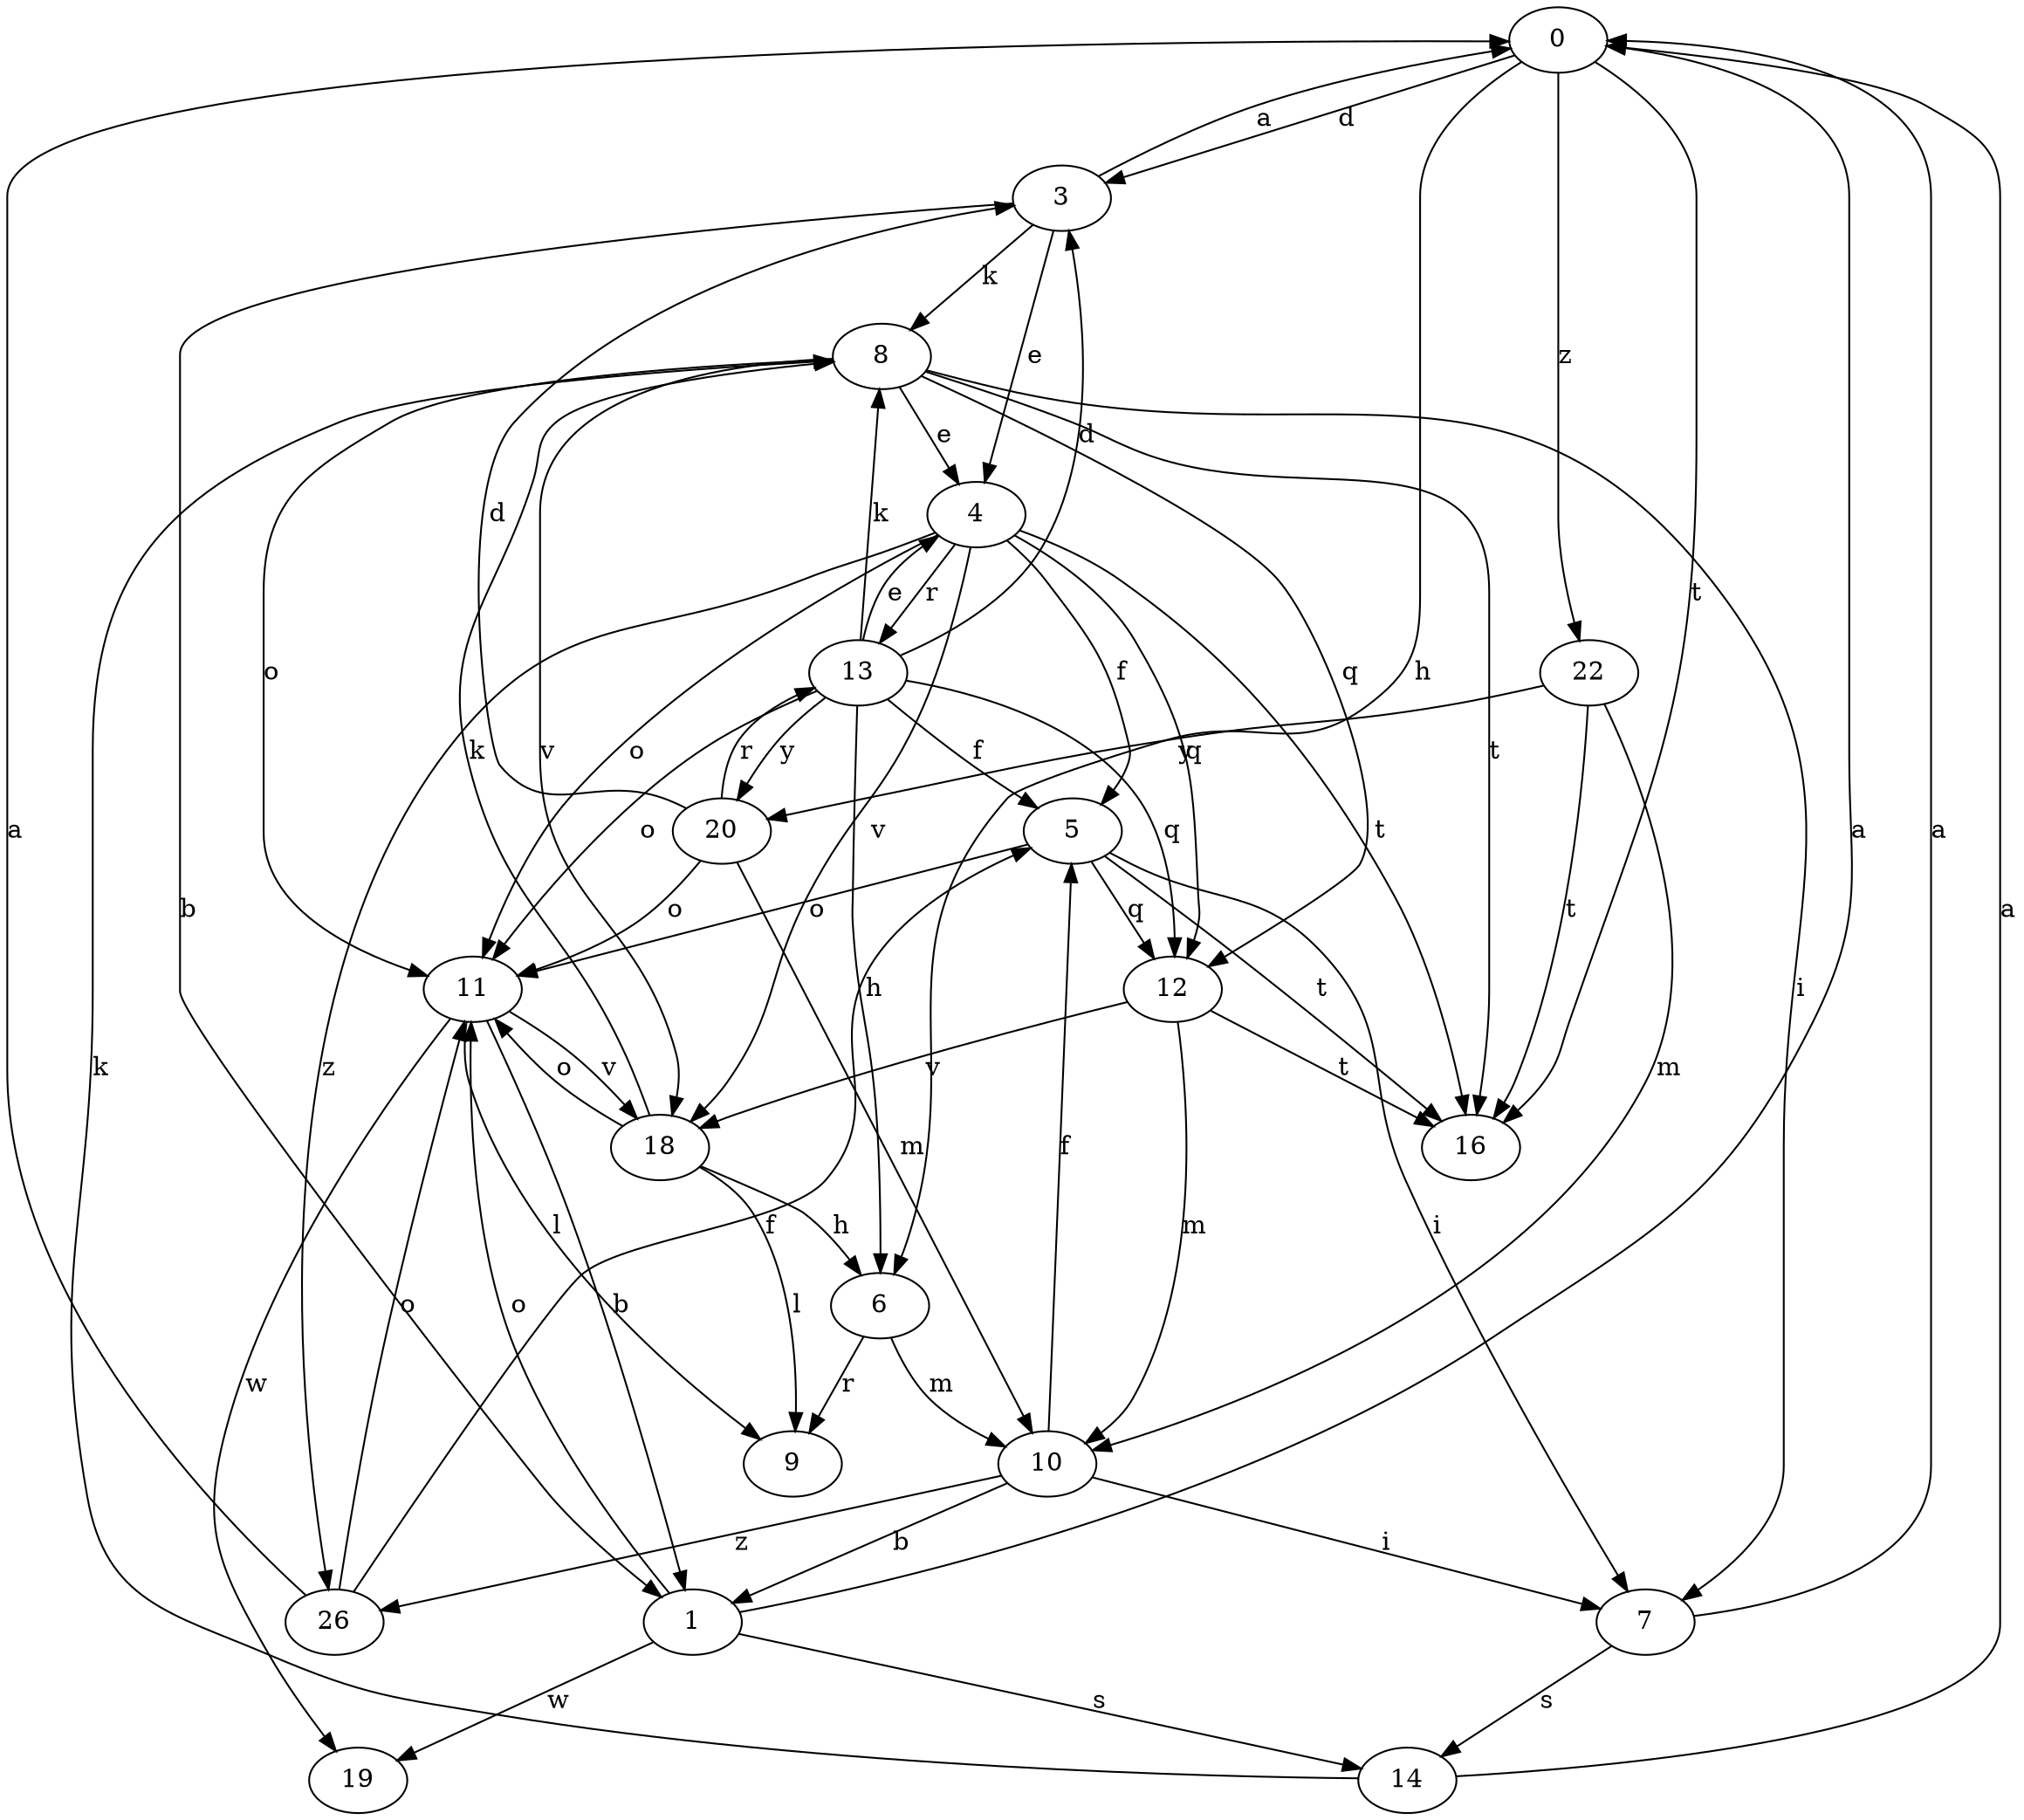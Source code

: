 strict digraph  {
0;
1;
3;
4;
5;
6;
7;
8;
9;
10;
11;
12;
13;
14;
16;
18;
19;
20;
22;
26;
0 -> 3  [label=d];
0 -> 6  [label=h];
0 -> 16  [label=t];
0 -> 22  [label=z];
1 -> 0  [label=a];
1 -> 11  [label=o];
1 -> 14  [label=s];
1 -> 19  [label=w];
3 -> 0  [label=a];
3 -> 1  [label=b];
3 -> 4  [label=e];
3 -> 8  [label=k];
4 -> 5  [label=f];
4 -> 11  [label=o];
4 -> 12  [label=q];
4 -> 13  [label=r];
4 -> 16  [label=t];
4 -> 18  [label=v];
4 -> 26  [label=z];
5 -> 7  [label=i];
5 -> 11  [label=o];
5 -> 12  [label=q];
5 -> 16  [label=t];
6 -> 9  [label=r];
6 -> 10  [label=m];
7 -> 0  [label=a];
7 -> 14  [label=s];
8 -> 4  [label=e];
8 -> 7  [label=i];
8 -> 11  [label=o];
8 -> 12  [label=q];
8 -> 16  [label=t];
8 -> 18  [label=v];
10 -> 1  [label=b];
10 -> 5  [label=f];
10 -> 7  [label=i];
10 -> 26  [label=z];
11 -> 1  [label=b];
11 -> 9  [label=l];
11 -> 18  [label=v];
11 -> 19  [label=w];
12 -> 10  [label=m];
12 -> 16  [label=t];
12 -> 18  [label=v];
13 -> 3  [label=d];
13 -> 4  [label=e];
13 -> 5  [label=f];
13 -> 6  [label=h];
13 -> 8  [label=k];
13 -> 11  [label=o];
13 -> 12  [label=q];
13 -> 20  [label=y];
14 -> 0  [label=a];
14 -> 8  [label=k];
18 -> 6  [label=h];
18 -> 8  [label=k];
18 -> 9  [label=l];
18 -> 11  [label=o];
20 -> 3  [label=d];
20 -> 10  [label=m];
20 -> 11  [label=o];
20 -> 13  [label=r];
22 -> 10  [label=m];
22 -> 16  [label=t];
22 -> 20  [label=y];
26 -> 0  [label=a];
26 -> 5  [label=f];
26 -> 11  [label=o];
}
